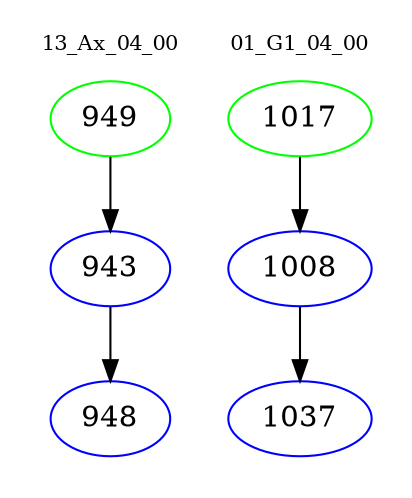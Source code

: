 digraph{
subgraph cluster_0 {
color = white
label = "13_Ax_04_00";
fontsize=10;
T0_949 [label="949", color="green"]
T0_949 -> T0_943 [color="black"]
T0_943 [label="943", color="blue"]
T0_943 -> T0_948 [color="black"]
T0_948 [label="948", color="blue"]
}
subgraph cluster_1 {
color = white
label = "01_G1_04_00";
fontsize=10;
T1_1017 [label="1017", color="green"]
T1_1017 -> T1_1008 [color="black"]
T1_1008 [label="1008", color="blue"]
T1_1008 -> T1_1037 [color="black"]
T1_1037 [label="1037", color="blue"]
}
}
